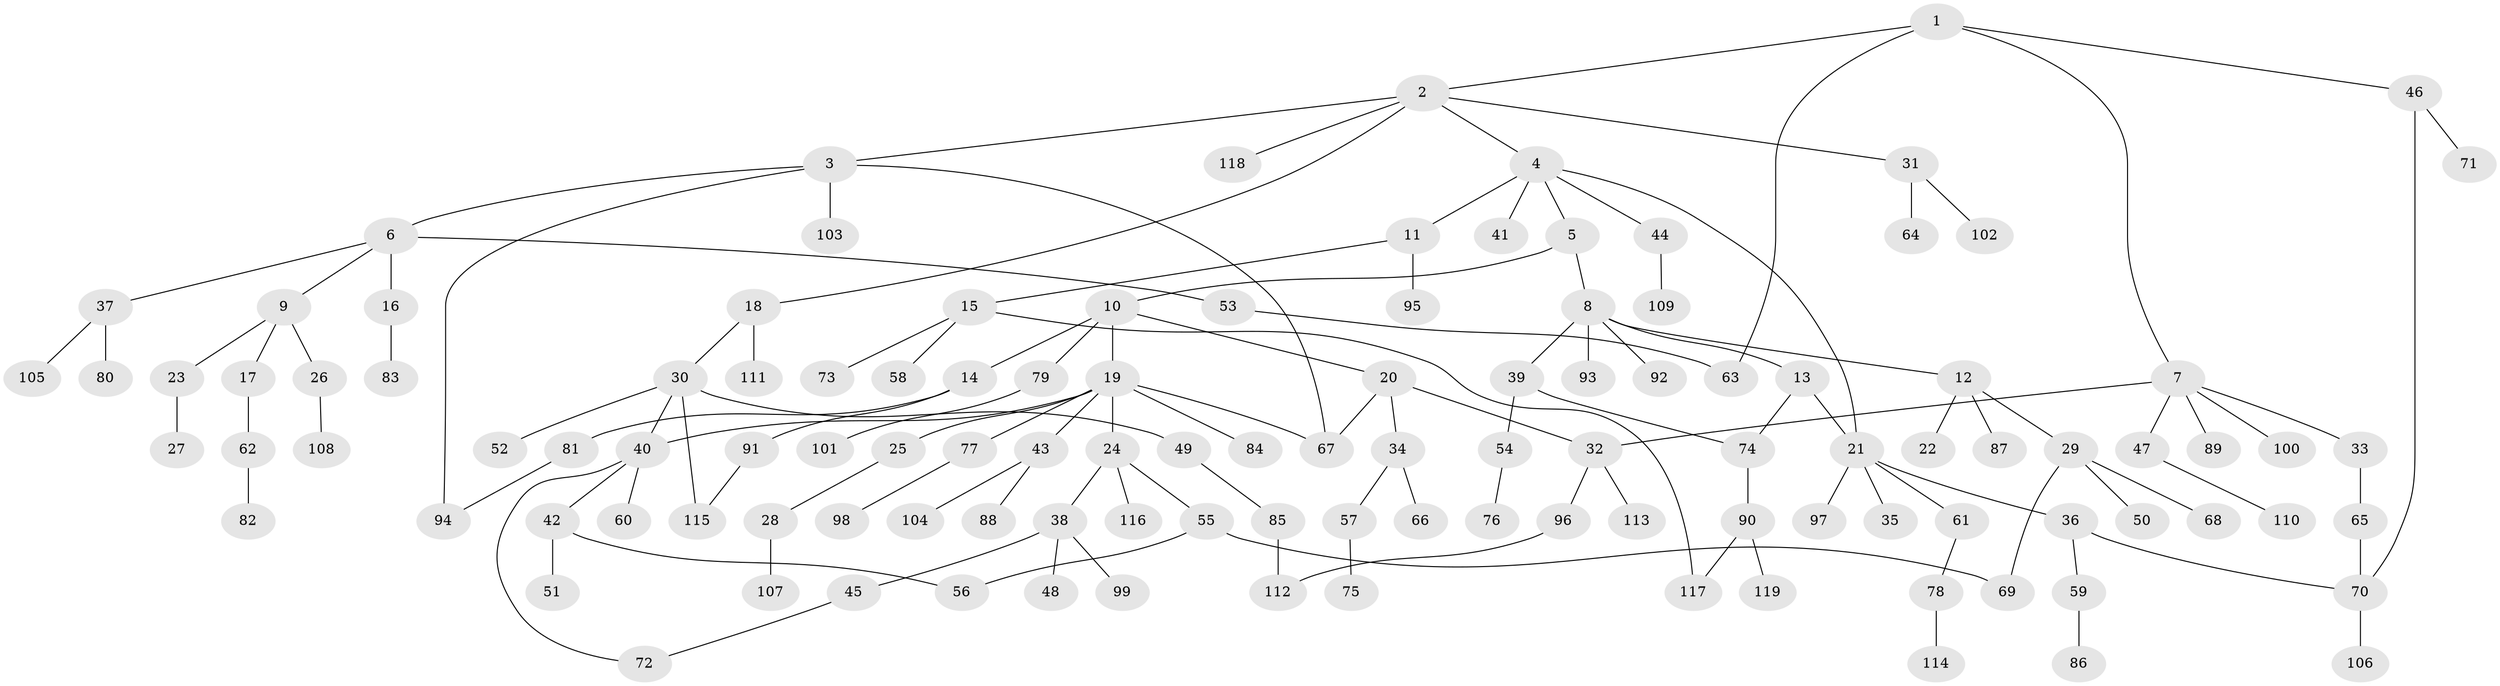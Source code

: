 // Generated by graph-tools (version 1.1) at 2025/25/03/09/25 03:25:33]
// undirected, 119 vertices, 134 edges
graph export_dot {
graph [start="1"]
  node [color=gray90,style=filled];
  1;
  2;
  3;
  4;
  5;
  6;
  7;
  8;
  9;
  10;
  11;
  12;
  13;
  14;
  15;
  16;
  17;
  18;
  19;
  20;
  21;
  22;
  23;
  24;
  25;
  26;
  27;
  28;
  29;
  30;
  31;
  32;
  33;
  34;
  35;
  36;
  37;
  38;
  39;
  40;
  41;
  42;
  43;
  44;
  45;
  46;
  47;
  48;
  49;
  50;
  51;
  52;
  53;
  54;
  55;
  56;
  57;
  58;
  59;
  60;
  61;
  62;
  63;
  64;
  65;
  66;
  67;
  68;
  69;
  70;
  71;
  72;
  73;
  74;
  75;
  76;
  77;
  78;
  79;
  80;
  81;
  82;
  83;
  84;
  85;
  86;
  87;
  88;
  89;
  90;
  91;
  92;
  93;
  94;
  95;
  96;
  97;
  98;
  99;
  100;
  101;
  102;
  103;
  104;
  105;
  106;
  107;
  108;
  109;
  110;
  111;
  112;
  113;
  114;
  115;
  116;
  117;
  118;
  119;
  1 -- 2;
  1 -- 7;
  1 -- 46;
  1 -- 63;
  2 -- 3;
  2 -- 4;
  2 -- 18;
  2 -- 31;
  2 -- 118;
  3 -- 6;
  3 -- 103;
  3 -- 67;
  3 -- 94;
  4 -- 5;
  4 -- 11;
  4 -- 41;
  4 -- 44;
  4 -- 21;
  5 -- 8;
  5 -- 10;
  6 -- 9;
  6 -- 16;
  6 -- 37;
  6 -- 53;
  7 -- 33;
  7 -- 47;
  7 -- 89;
  7 -- 100;
  7 -- 32;
  8 -- 12;
  8 -- 13;
  8 -- 39;
  8 -- 92;
  8 -- 93;
  9 -- 17;
  9 -- 23;
  9 -- 26;
  10 -- 14;
  10 -- 19;
  10 -- 20;
  10 -- 79;
  11 -- 15;
  11 -- 95;
  12 -- 22;
  12 -- 29;
  12 -- 87;
  13 -- 21;
  13 -- 74;
  14 -- 81;
  14 -- 91;
  15 -- 58;
  15 -- 73;
  15 -- 117;
  16 -- 83;
  17 -- 62;
  18 -- 30;
  18 -- 111;
  19 -- 24;
  19 -- 25;
  19 -- 43;
  19 -- 77;
  19 -- 84;
  19 -- 67;
  19 -- 40;
  20 -- 32;
  20 -- 34;
  20 -- 67;
  21 -- 35;
  21 -- 36;
  21 -- 61;
  21 -- 97;
  23 -- 27;
  24 -- 38;
  24 -- 55;
  24 -- 116;
  25 -- 28;
  26 -- 108;
  28 -- 107;
  29 -- 50;
  29 -- 68;
  29 -- 69;
  30 -- 40;
  30 -- 49;
  30 -- 52;
  30 -- 115;
  31 -- 64;
  31 -- 102;
  32 -- 96;
  32 -- 113;
  33 -- 65;
  34 -- 57;
  34 -- 66;
  36 -- 59;
  36 -- 70;
  37 -- 80;
  37 -- 105;
  38 -- 45;
  38 -- 48;
  38 -- 99;
  39 -- 54;
  39 -- 74;
  40 -- 42;
  40 -- 60;
  40 -- 72;
  42 -- 51;
  42 -- 56;
  43 -- 88;
  43 -- 104;
  44 -- 109;
  45 -- 72;
  46 -- 71;
  46 -- 70;
  47 -- 110;
  49 -- 85;
  53 -- 63;
  54 -- 76;
  55 -- 56;
  55 -- 69;
  57 -- 75;
  59 -- 86;
  61 -- 78;
  62 -- 82;
  65 -- 70;
  70 -- 106;
  74 -- 90;
  77 -- 98;
  78 -- 114;
  79 -- 101;
  81 -- 94;
  85 -- 112;
  90 -- 117;
  90 -- 119;
  91 -- 115;
  96 -- 112;
}
